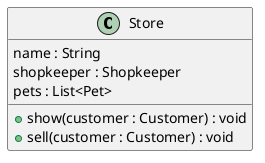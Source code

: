 ```uml
@startuml
class Store {
    name : String
    shopkeeper : Shopkeeper
    pets : List<Pet>
    
    + show(customer : Customer) : void
    + sell(customer : Customer) : void
}
@enduml
```
